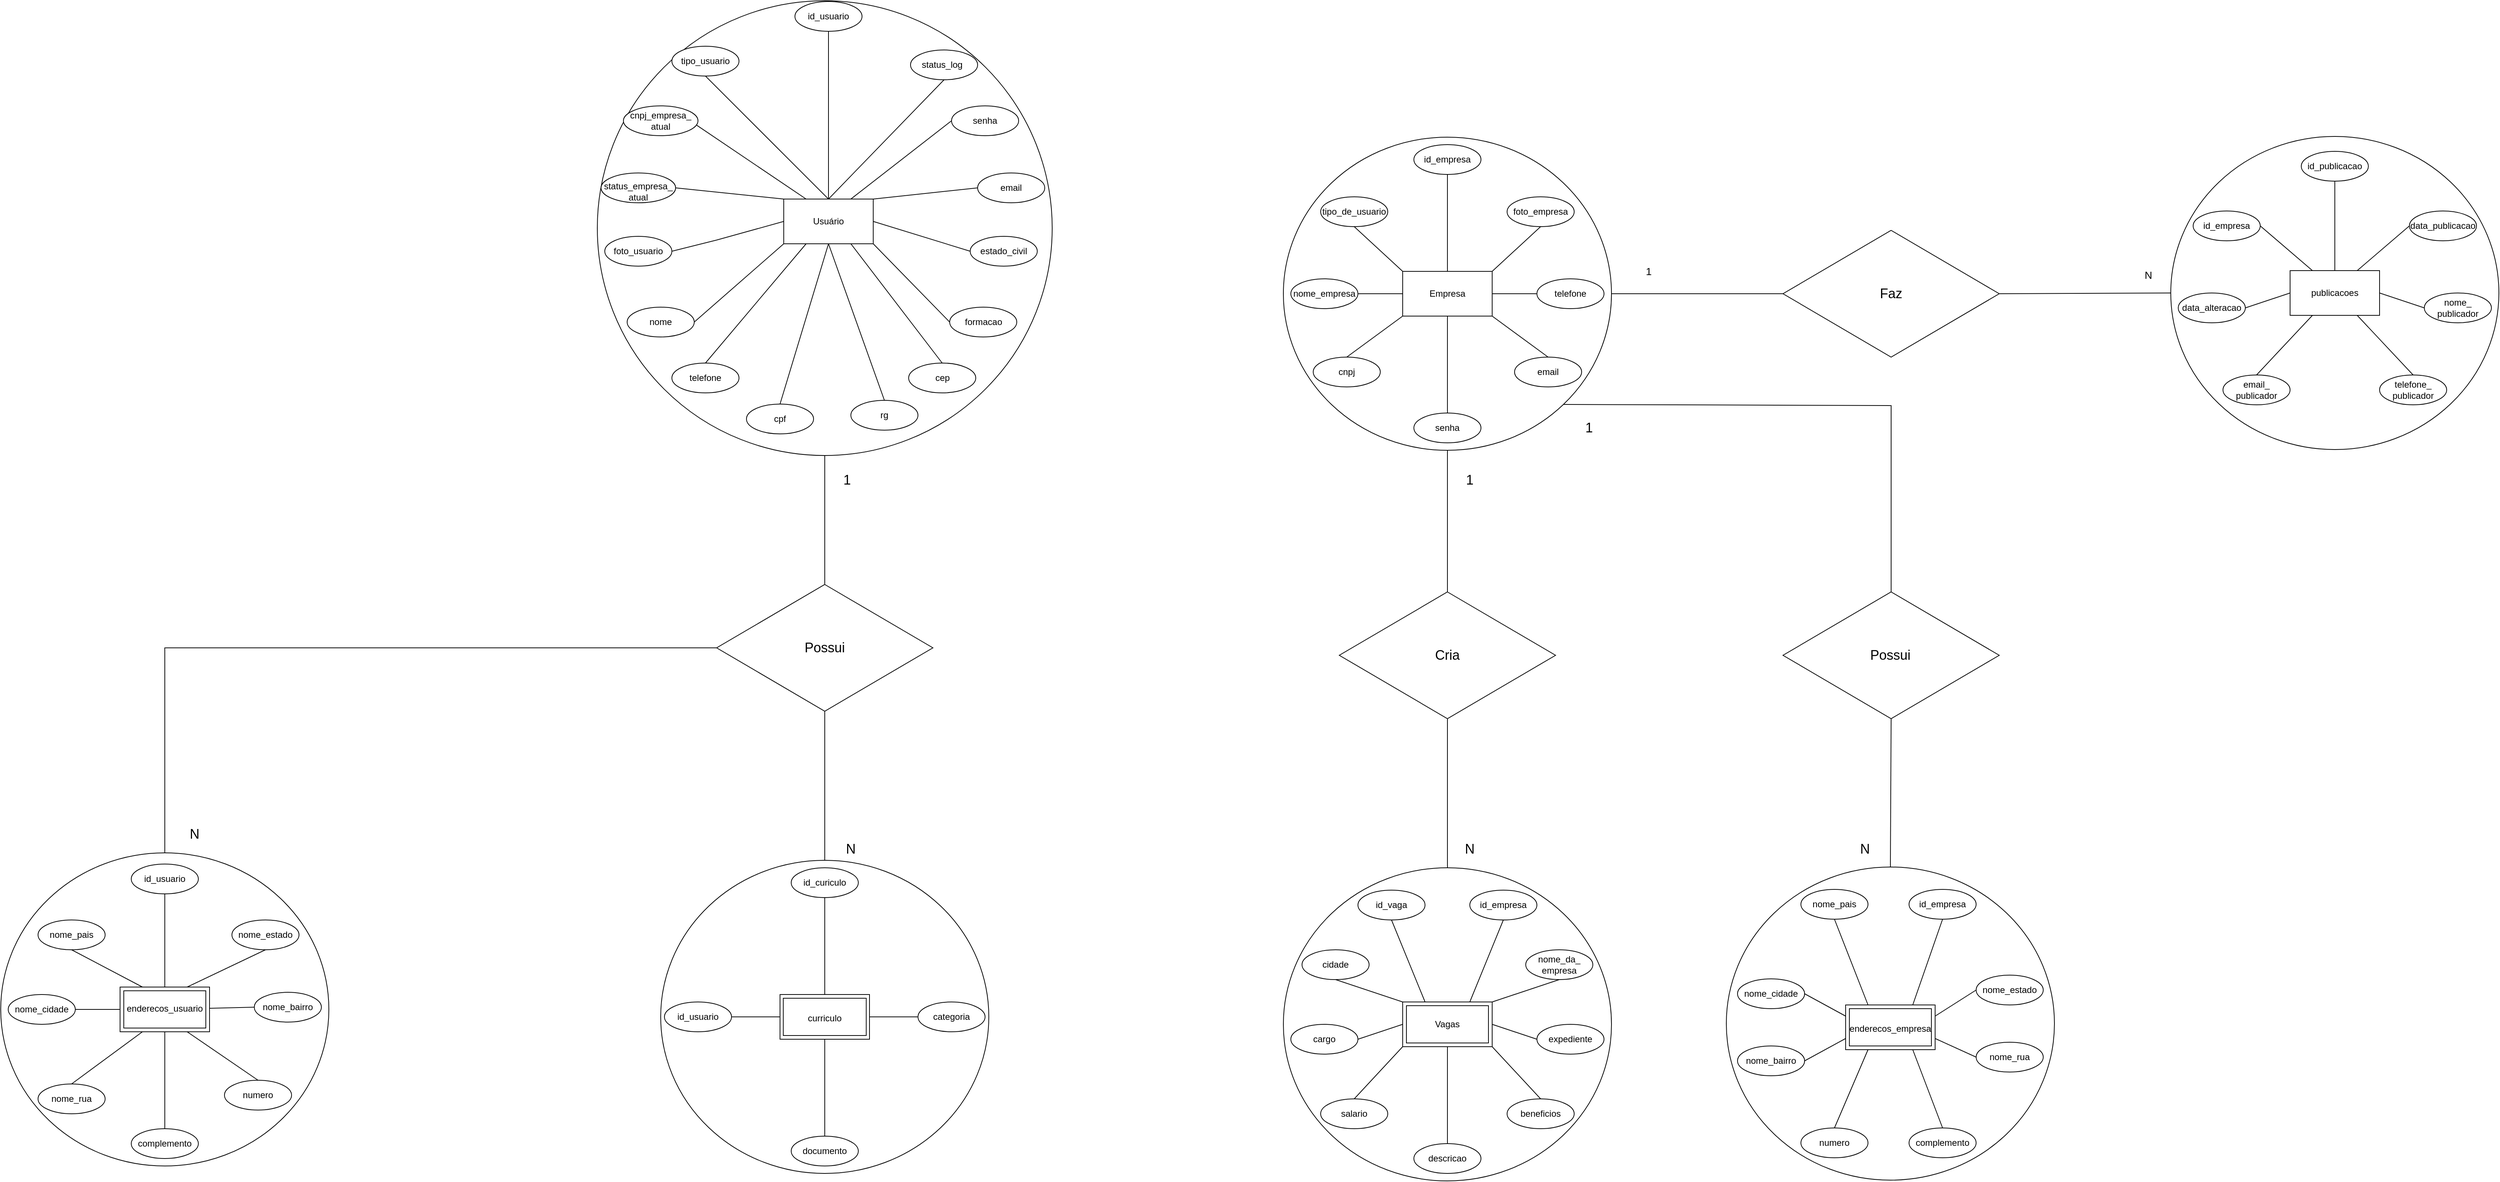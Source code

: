 <mxfile version="18.0.2" type="device"><diagram id="_9qlel54qDnIrUX17Mvu" name="Page-1"><mxGraphModel dx="4072" dy="2347" grid="1" gridSize="10" guides="1" tooltips="1" connect="1" arrows="1" fold="1" page="1" pageScale="1" pageWidth="827" pageHeight="1169" math="0" shadow="0"><root><mxCell id="0"/><mxCell id="1" parent="0"/><mxCell id="iSsQRsbakVWi8K2bivoe-27" value="" style="ellipse;whiteSpace=wrap;html=1;aspect=fixed;" parent="1" vertex="1"><mxGeometry x="-280" y="-623" width="610" height="610" as="geometry"/></mxCell><mxCell id="IGMPDJ9BUAbkCNOayktW-21" value="" style="ellipse;whiteSpace=wrap;html=1;" vertex="1" parent="1"><mxGeometry x="640" y="-440" width="440" height="420" as="geometry"/></mxCell><mxCell id="iSsQRsbakVWi8K2bivoe-1" value="" style="rounded=0;whiteSpace=wrap;html=1;" parent="1" vertex="1"><mxGeometry x="-30" y="-357" width="120" height="60" as="geometry"/></mxCell><mxCell id="iSsQRsbakVWi8K2bivoe-2" value="" style="rounded=0;whiteSpace=wrap;html=1;" parent="1" vertex="1"><mxGeometry x="800" y="-260" width="120" height="60" as="geometry"/></mxCell><mxCell id="iSsQRsbakVWi8K2bivoe-3" value="Usuário" style="text;html=1;strokeColor=none;fillColor=none;align=center;verticalAlign=middle;whiteSpace=wrap;rounded=0;" parent="1" vertex="1"><mxGeometry y="-342" width="60" height="30" as="geometry"/></mxCell><mxCell id="iSsQRsbakVWi8K2bivoe-4" value="" style="ellipse;whiteSpace=wrap;html=1;" parent="1" vertex="1"><mxGeometry x="220" y="-307" width="90" height="40" as="geometry"/></mxCell><mxCell id="iSsQRsbakVWi8K2bivoe-7" value="" style="ellipse;whiteSpace=wrap;html=1;" parent="1" vertex="1"><mxGeometry x="60" y="-87" width="90" height="40" as="geometry"/></mxCell><mxCell id="iSsQRsbakVWi8K2bivoe-9" value="" style="ellipse;whiteSpace=wrap;html=1;" parent="1" vertex="1"><mxGeometry x="-80" y="-82" width="90" height="40" as="geometry"/></mxCell><mxCell id="iSsQRsbakVWi8K2bivoe-10" value="" style="ellipse;whiteSpace=wrap;html=1;" parent="1" vertex="1"><mxGeometry x="192.5" y="-212" width="90" height="40" as="geometry"/></mxCell><mxCell id="iSsQRsbakVWi8K2bivoe-11" value="" style="ellipse;whiteSpace=wrap;html=1;" parent="1" vertex="1"><mxGeometry x="-180" y="-137" width="90" height="40" as="geometry"/></mxCell><mxCell id="iSsQRsbakVWi8K2bivoe-12" value="" style="ellipse;whiteSpace=wrap;html=1;" parent="1" vertex="1"><mxGeometry x="195" y="-482" width="90" height="40" as="geometry"/></mxCell><mxCell id="iSsQRsbakVWi8K2bivoe-13" value="" style="ellipse;whiteSpace=wrap;html=1;" parent="1" vertex="1"><mxGeometry x="-275" y="-392" width="100" height="40" as="geometry"/></mxCell><mxCell id="iSsQRsbakVWi8K2bivoe-14" value="" style="ellipse;whiteSpace=wrap;html=1;" parent="1" vertex="1"><mxGeometry x="-180" y="-562" width="90" height="40" as="geometry"/></mxCell><mxCell id="iSsQRsbakVWi8K2bivoe-15" value="" style="ellipse;whiteSpace=wrap;html=1;" parent="1" vertex="1"><mxGeometry x="-245" y="-482" width="100" height="40" as="geometry"/></mxCell><mxCell id="iSsQRsbakVWi8K2bivoe-16" value="" style="ellipse;whiteSpace=wrap;html=1;" parent="1" vertex="1"><mxGeometry x="230" y="-392" width="90" height="40" as="geometry"/></mxCell><mxCell id="iSsQRsbakVWi8K2bivoe-18" value="" style="ellipse;whiteSpace=wrap;html=1;" parent="1" vertex="1"><mxGeometry x="-15" y="-622" width="90" height="40" as="geometry"/></mxCell><mxCell id="iSsQRsbakVWi8K2bivoe-19" value="" style="ellipse;whiteSpace=wrap;html=1;" parent="1" vertex="1"><mxGeometry x="140" y="-557" width="90" height="40" as="geometry"/></mxCell><mxCell id="iSsQRsbakVWi8K2bivoe-20" value="" style="ellipse;whiteSpace=wrap;html=1;" parent="1" vertex="1"><mxGeometry x="137.5" y="-137" width="90" height="40" as="geometry"/></mxCell><mxCell id="iSsQRsbakVWi8K2bivoe-21" value="" style="ellipse;whiteSpace=wrap;html=1;" parent="1" vertex="1"><mxGeometry x="-240" y="-212" width="90" height="40" as="geometry"/></mxCell><mxCell id="iSsQRsbakVWi8K2bivoe-22" value="" style="ellipse;whiteSpace=wrap;html=1;" parent="1" vertex="1"><mxGeometry x="-270" y="-307" width="90" height="40" as="geometry"/></mxCell><mxCell id="iSsQRsbakVWi8K2bivoe-32" value="id_usuario" style="text;html=1;strokeColor=none;fillColor=none;align=center;verticalAlign=middle;whiteSpace=wrap;rounded=0;" parent="1" vertex="1"><mxGeometry y="-617" width="60" height="30" as="geometry"/></mxCell><mxCell id="iSsQRsbakVWi8K2bivoe-33" value="tipo_usuario" style="text;html=1;strokeColor=none;fillColor=none;align=center;verticalAlign=middle;whiteSpace=wrap;rounded=0;" parent="1" vertex="1"><mxGeometry x="-165" y="-557" width="60" height="30" as="geometry"/></mxCell><mxCell id="iSsQRsbakVWi8K2bivoe-34" value="cnpj_empresa_&lt;br&gt;atual" style="text;html=1;strokeColor=none;fillColor=none;align=center;verticalAlign=middle;whiteSpace=wrap;rounded=0;" parent="1" vertex="1"><mxGeometry x="-225" y="-477" width="60" height="30" as="geometry"/></mxCell><mxCell id="iSsQRsbakVWi8K2bivoe-35" value="status_empresa_&lt;br&gt;atual" style="text;html=1;strokeColor=none;fillColor=none;align=center;verticalAlign=middle;whiteSpace=wrap;rounded=0;" parent="1" vertex="1"><mxGeometry x="-255" y="-382" width="60" height="30" as="geometry"/></mxCell><mxCell id="iSsQRsbakVWi8K2bivoe-36" value="foto_usuario" style="text;html=1;strokeColor=none;fillColor=none;align=center;verticalAlign=middle;whiteSpace=wrap;rounded=0;" parent="1" vertex="1"><mxGeometry x="-255" y="-302" width="60" height="30" as="geometry"/></mxCell><mxCell id="iSsQRsbakVWi8K2bivoe-37" value="nome" style="text;html=1;strokeColor=none;fillColor=none;align=center;verticalAlign=middle;whiteSpace=wrap;rounded=0;" parent="1" vertex="1"><mxGeometry x="-225" y="-207" width="60" height="30" as="geometry"/></mxCell><mxCell id="iSsQRsbakVWi8K2bivoe-38" value="telefone" style="text;html=1;strokeColor=none;fillColor=none;align=center;verticalAlign=middle;whiteSpace=wrap;rounded=0;" parent="1" vertex="1"><mxGeometry x="-165" y="-132" width="60" height="30" as="geometry"/></mxCell><mxCell id="iSsQRsbakVWi8K2bivoe-39" value="cpf" style="text;html=1;strokeColor=none;fillColor=none;align=center;verticalAlign=middle;whiteSpace=wrap;rounded=0;" parent="1" vertex="1"><mxGeometry x="-65" y="-77" width="60" height="30" as="geometry"/></mxCell><mxCell id="iSsQRsbakVWi8K2bivoe-40" value="rg" style="text;html=1;strokeColor=none;fillColor=none;align=center;verticalAlign=middle;whiteSpace=wrap;rounded=0;" parent="1" vertex="1"><mxGeometry x="75" y="-82" width="60" height="30" as="geometry"/></mxCell><mxCell id="iSsQRsbakVWi8K2bivoe-41" value="cep" style="text;html=1;strokeColor=none;fillColor=none;align=center;verticalAlign=middle;whiteSpace=wrap;rounded=0;" parent="1" vertex="1"><mxGeometry x="152.5" y="-132" width="60" height="30" as="geometry"/></mxCell><mxCell id="iSsQRsbakVWi8K2bivoe-42" value="formacao" style="text;html=1;strokeColor=none;fillColor=none;align=center;verticalAlign=middle;whiteSpace=wrap;rounded=0;" parent="1" vertex="1"><mxGeometry x="207.5" y="-207" width="60" height="30" as="geometry"/></mxCell><mxCell id="iSsQRsbakVWi8K2bivoe-43" value="estado_civil" style="text;html=1;strokeColor=none;fillColor=none;align=center;verticalAlign=middle;whiteSpace=wrap;rounded=0;" parent="1" vertex="1"><mxGeometry x="235" y="-302" width="60" height="30" as="geometry"/></mxCell><mxCell id="iSsQRsbakVWi8K2bivoe-45" value="email" style="text;html=1;strokeColor=none;fillColor=none;align=center;verticalAlign=middle;whiteSpace=wrap;rounded=0;" parent="1" vertex="1"><mxGeometry x="245" y="-387" width="60" height="30" as="geometry"/></mxCell><mxCell id="iSsQRsbakVWi8K2bivoe-46" value="senha" style="text;html=1;strokeColor=none;fillColor=none;align=center;verticalAlign=middle;whiteSpace=wrap;rounded=0;" parent="1" vertex="1"><mxGeometry x="210" y="-477" width="60" height="30" as="geometry"/></mxCell><mxCell id="iSsQRsbakVWi8K2bivoe-47" value="status_log" style="text;html=1;strokeColor=none;fillColor=none;align=center;verticalAlign=middle;whiteSpace=wrap;rounded=0;" parent="1" vertex="1"><mxGeometry x="155" y="-552" width="55" height="30" as="geometry"/></mxCell><mxCell id="iSsQRsbakVWi8K2bivoe-53" value="Empresa" style="text;html=1;strokeColor=none;fillColor=none;align=center;verticalAlign=middle;whiteSpace=wrap;rounded=0;" parent="1" vertex="1"><mxGeometry x="830" y="-245" width="60" height="30" as="geometry"/></mxCell><mxCell id="iSsQRsbakVWi8K2bivoe-54" value="" style="ellipse;whiteSpace=wrap;html=1;" parent="1" vertex="1"><mxGeometry x="680" y="-145" width="90" height="40" as="geometry"/></mxCell><mxCell id="iSsQRsbakVWi8K2bivoe-55" value="" style="ellipse;whiteSpace=wrap;html=1;" parent="1" vertex="1"><mxGeometry x="690" y="-360" width="90" height="40" as="geometry"/></mxCell><mxCell id="iSsQRsbakVWi8K2bivoe-56" value="" style="ellipse;whiteSpace=wrap;html=1;" parent="1" vertex="1"><mxGeometry x="980" y="-250" width="90" height="40" as="geometry"/></mxCell><mxCell id="iSsQRsbakVWi8K2bivoe-57" value="" style="ellipse;whiteSpace=wrap;html=1;" parent="1" vertex="1"><mxGeometry x="815" y="-430" width="90" height="40" as="geometry"/></mxCell><mxCell id="iSsQRsbakVWi8K2bivoe-58" value="" style="ellipse;whiteSpace=wrap;html=1;" parent="1" vertex="1"><mxGeometry x="940" y="-360" width="90" height="40" as="geometry"/></mxCell><mxCell id="iSsQRsbakVWi8K2bivoe-59" value="" style="ellipse;whiteSpace=wrap;html=1;" parent="1" vertex="1"><mxGeometry x="950" y="-145" width="90" height="40" as="geometry"/></mxCell><mxCell id="iSsQRsbakVWi8K2bivoe-60" value="" style="ellipse;whiteSpace=wrap;html=1;" parent="1" vertex="1"><mxGeometry x="815" y="-70" width="90" height="40" as="geometry"/></mxCell><mxCell id="iSsQRsbakVWi8K2bivoe-61" value="" style="ellipse;whiteSpace=wrap;html=1;" parent="1" vertex="1"><mxGeometry x="650" y="-250" width="90" height="40" as="geometry"/></mxCell><mxCell id="IGMPDJ9BUAbkCNOayktW-3" value="" style="endArrow=none;html=1;rounded=0;entryX=0.5;entryY=0;entryDx=0;entryDy=0;" edge="1" parent="1" target="iSsQRsbakVWi8K2bivoe-1"><mxGeometry width="50" height="50" relative="1" as="geometry"><mxPoint x="30" y="-582" as="sourcePoint"/><mxPoint x="40" y="-332" as="targetPoint"/></mxGeometry></mxCell><mxCell id="IGMPDJ9BUAbkCNOayktW-7" value="" style="endArrow=none;html=1;rounded=0;exitX=0.5;exitY=0;exitDx=0;exitDy=0;entryX=0.5;entryY=1;entryDx=0;entryDy=0;" edge="1" parent="1" source="iSsQRsbakVWi8K2bivoe-1" target="iSsQRsbakVWi8K2bivoe-14"><mxGeometry width="50" height="50" relative="1" as="geometry"><mxPoint x="-70" y="-532" as="sourcePoint"/><mxPoint x="-20" y="-582" as="targetPoint"/></mxGeometry></mxCell><mxCell id="IGMPDJ9BUAbkCNOayktW-8" value="" style="endArrow=none;html=1;rounded=0;exitX=1;exitY=0.5;exitDx=0;exitDy=0;entryX=0;entryY=0.5;entryDx=0;entryDy=0;" edge="1" parent="1" source="iSsQRsbakVWi8K2bivoe-22" target="iSsQRsbakVWi8K2bivoe-1"><mxGeometry width="50" height="50" relative="1" as="geometry"><mxPoint x="-100" y="-292" as="sourcePoint"/><mxPoint x="-50" y="-342" as="targetPoint"/><Array as="points"><mxPoint x="-120" y="-302"/></Array></mxGeometry></mxCell><mxCell id="IGMPDJ9BUAbkCNOayktW-9" value="" style="endArrow=none;html=1;rounded=0;entryX=0.981;entryY=0.646;entryDx=0;entryDy=0;entryPerimeter=0;exitX=0.25;exitY=0;exitDx=0;exitDy=0;" edge="1" parent="1" source="iSsQRsbakVWi8K2bivoe-1" target="iSsQRsbakVWi8K2bivoe-15"><mxGeometry width="50" height="50" relative="1" as="geometry"><mxPoint x="-150" y="-302" as="sourcePoint"/><mxPoint x="-100" y="-352" as="targetPoint"/></mxGeometry></mxCell><mxCell id="IGMPDJ9BUAbkCNOayktW-10" value="" style="endArrow=none;html=1;rounded=0;exitX=1;exitY=0.5;exitDx=0;exitDy=0;entryX=0;entryY=0;entryDx=0;entryDy=0;" edge="1" parent="1" source="iSsQRsbakVWi8K2bivoe-13" target="iSsQRsbakVWi8K2bivoe-1"><mxGeometry width="50" height="50" relative="1" as="geometry"><mxPoint x="-120" y="-372" as="sourcePoint"/><mxPoint x="-70" y="-422" as="targetPoint"/></mxGeometry></mxCell><mxCell id="IGMPDJ9BUAbkCNOayktW-11" value="" style="endArrow=none;html=1;rounded=0;exitX=1;exitY=0.5;exitDx=0;exitDy=0;entryX=0;entryY=1;entryDx=0;entryDy=0;" edge="1" parent="1" source="iSsQRsbakVWi8K2bivoe-21" target="iSsQRsbakVWi8K2bivoe-1"><mxGeometry width="50" height="50" relative="1" as="geometry"><mxPoint x="-100" y="-207" as="sourcePoint"/><mxPoint x="-50" y="-257" as="targetPoint"/></mxGeometry></mxCell><mxCell id="IGMPDJ9BUAbkCNOayktW-12" value="" style="endArrow=none;html=1;rounded=0;entryX=0.5;entryY=1;entryDx=0;entryDy=0;exitX=0.5;exitY=0;exitDx=0;exitDy=0;" edge="1" parent="1" source="iSsQRsbakVWi8K2bivoe-1" target="iSsQRsbakVWi8K2bivoe-19"><mxGeometry width="50" height="50" relative="1" as="geometry"><mxPoint x="-30" y="-232" as="sourcePoint"/><mxPoint x="20" y="-282" as="targetPoint"/></mxGeometry></mxCell><mxCell id="IGMPDJ9BUAbkCNOayktW-13" value="" style="endArrow=none;html=1;rounded=0;entryX=0;entryY=0.5;entryDx=0;entryDy=0;exitX=0.75;exitY=0;exitDx=0;exitDy=0;" edge="1" parent="1" source="iSsQRsbakVWi8K2bivoe-1" target="iSsQRsbakVWi8K2bivoe-12"><mxGeometry width="50" height="50" relative="1" as="geometry"><mxPoint x="60" y="-262" as="sourcePoint"/><mxPoint x="110" y="-312" as="targetPoint"/></mxGeometry></mxCell><mxCell id="IGMPDJ9BUAbkCNOayktW-14" value="" style="endArrow=none;html=1;rounded=0;entryX=0;entryY=0.5;entryDx=0;entryDy=0;exitX=1;exitY=0;exitDx=0;exitDy=0;" edge="1" parent="1" source="iSsQRsbakVWi8K2bivoe-1" target="iSsQRsbakVWi8K2bivoe-16"><mxGeometry width="50" height="50" relative="1" as="geometry"><mxPoint x="70" y="-332" as="sourcePoint"/><mxPoint x="120" y="-382" as="targetPoint"/></mxGeometry></mxCell><mxCell id="IGMPDJ9BUAbkCNOayktW-15" value="" style="endArrow=none;html=1;rounded=0;entryX=0;entryY=0.5;entryDx=0;entryDy=0;exitX=1;exitY=0.5;exitDx=0;exitDy=0;" edge="1" parent="1" source="iSsQRsbakVWi8K2bivoe-1" target="iSsQRsbakVWi8K2bivoe-4"><mxGeometry width="50" height="50" relative="1" as="geometry"><mxPoint x="10" y="-332" as="sourcePoint"/><mxPoint x="60" y="-382" as="targetPoint"/></mxGeometry></mxCell><mxCell id="IGMPDJ9BUAbkCNOayktW-16" value="" style="endArrow=none;html=1;rounded=0;entryX=0;entryY=0.5;entryDx=0;entryDy=0;exitX=1;exitY=1;exitDx=0;exitDy=0;" edge="1" parent="1" source="iSsQRsbakVWi8K2bivoe-1" target="iSsQRsbakVWi8K2bivoe-10"><mxGeometry width="50" height="50" relative="1" as="geometry"><mxPoint x="10" y="-192" as="sourcePoint"/><mxPoint x="60" y="-242" as="targetPoint"/></mxGeometry></mxCell><mxCell id="IGMPDJ9BUAbkCNOayktW-17" value="" style="endArrow=none;html=1;rounded=0;exitX=0.5;exitY=0;exitDx=0;exitDy=0;entryX=0.25;entryY=1;entryDx=0;entryDy=0;" edge="1" parent="1" source="iSsQRsbakVWi8K2bivoe-11" target="iSsQRsbakVWi8K2bivoe-1"><mxGeometry width="50" height="50" relative="1" as="geometry"><mxPoint x="10" y="-192" as="sourcePoint"/><mxPoint x="60" y="-242" as="targetPoint"/></mxGeometry></mxCell><mxCell id="IGMPDJ9BUAbkCNOayktW-18" value="" style="endArrow=none;html=1;rounded=0;entryX=0.75;entryY=1;entryDx=0;entryDy=0;exitX=0.5;exitY=0;exitDx=0;exitDy=0;" edge="1" parent="1" source="iSsQRsbakVWi8K2bivoe-20" target="iSsQRsbakVWi8K2bivoe-1"><mxGeometry width="50" height="50" relative="1" as="geometry"><mxPoint x="180" y="-142" as="sourcePoint"/><mxPoint x="60" y="-242" as="targetPoint"/></mxGeometry></mxCell><mxCell id="IGMPDJ9BUAbkCNOayktW-19" value="" style="endArrow=none;html=1;rounded=0;exitX=0.5;exitY=0;exitDx=0;exitDy=0;entryX=0.5;entryY=1;entryDx=0;entryDy=0;" edge="1" parent="1" source="iSsQRsbakVWi8K2bivoe-9" target="iSsQRsbakVWi8K2bivoe-1"><mxGeometry width="50" height="50" relative="1" as="geometry"><mxPoint x="190" y="-302" as="sourcePoint"/><mxPoint x="240" y="-352" as="targetPoint"/></mxGeometry></mxCell><mxCell id="IGMPDJ9BUAbkCNOayktW-20" value="" style="endArrow=none;html=1;rounded=0;entryX=0.5;entryY=1;entryDx=0;entryDy=0;exitX=0.5;exitY=0;exitDx=0;exitDy=0;" edge="1" parent="1" source="iSsQRsbakVWi8K2bivoe-7" target="iSsQRsbakVWi8K2bivoe-1"><mxGeometry width="50" height="50" relative="1" as="geometry"><mxPoint x="140" y="-192" as="sourcePoint"/><mxPoint x="190" y="-242" as="targetPoint"/></mxGeometry></mxCell><mxCell id="IGMPDJ9BUAbkCNOayktW-22" value="id_empresa" style="text;html=1;strokeColor=none;fillColor=none;align=center;verticalAlign=middle;whiteSpace=wrap;rounded=0;" vertex="1" parent="1"><mxGeometry x="830" y="-425" width="60" height="30" as="geometry"/></mxCell><mxCell id="IGMPDJ9BUAbkCNOayktW-23" value="tipo_de_usuario" style="text;html=1;strokeColor=none;fillColor=none;align=center;verticalAlign=middle;whiteSpace=wrap;rounded=0;" vertex="1" parent="1"><mxGeometry x="705" y="-355" width="60" height="30" as="geometry"/></mxCell><mxCell id="IGMPDJ9BUAbkCNOayktW-24" value="foto_empresa" style="text;html=1;strokeColor=none;fillColor=none;align=center;verticalAlign=middle;whiteSpace=wrap;rounded=0;" vertex="1" parent="1"><mxGeometry x="955" y="-355" width="60" height="30" as="geometry"/></mxCell><mxCell id="IGMPDJ9BUAbkCNOayktW-25" value="nome_empresa" style="text;html=1;strokeColor=none;fillColor=none;align=center;verticalAlign=middle;whiteSpace=wrap;rounded=0;" vertex="1" parent="1"><mxGeometry x="665" y="-245" width="60" height="30" as="geometry"/></mxCell><mxCell id="IGMPDJ9BUAbkCNOayktW-26" value="telefone" style="text;html=1;strokeColor=none;fillColor=none;align=center;verticalAlign=middle;whiteSpace=wrap;rounded=0;" vertex="1" parent="1"><mxGeometry x="995" y="-245" width="60" height="30" as="geometry"/></mxCell><mxCell id="IGMPDJ9BUAbkCNOayktW-27" value="cnpj" style="text;html=1;strokeColor=none;fillColor=none;align=center;verticalAlign=middle;whiteSpace=wrap;rounded=0;" vertex="1" parent="1"><mxGeometry x="695" y="-140" width="60" height="30" as="geometry"/></mxCell><mxCell id="IGMPDJ9BUAbkCNOayktW-28" value="email" style="text;html=1;strokeColor=none;fillColor=none;align=center;verticalAlign=middle;whiteSpace=wrap;rounded=0;" vertex="1" parent="1"><mxGeometry x="965" y="-140" width="60" height="30" as="geometry"/></mxCell><mxCell id="IGMPDJ9BUAbkCNOayktW-29" value="senha" style="text;html=1;strokeColor=none;fillColor=none;align=center;verticalAlign=middle;whiteSpace=wrap;rounded=0;" vertex="1" parent="1"><mxGeometry x="830" y="-65" width="60" height="30" as="geometry"/></mxCell><mxCell id="IGMPDJ9BUAbkCNOayktW-30" value="" style="endArrow=none;html=1;rounded=0;entryX=0.5;entryY=1;entryDx=0;entryDy=0;exitX=0.5;exitY=0;exitDx=0;exitDy=0;" edge="1" parent="1" source="iSsQRsbakVWi8K2bivoe-60" target="iSsQRsbakVWi8K2bivoe-2"><mxGeometry width="50" height="50" relative="1" as="geometry"><mxPoint x="720" y="-100" as="sourcePoint"/><mxPoint x="770" y="-150" as="targetPoint"/></mxGeometry></mxCell><mxCell id="IGMPDJ9BUAbkCNOayktW-31" value="" style="endArrow=none;html=1;rounded=0;entryX=0.5;entryY=1;entryDx=0;entryDy=0;" edge="1" parent="1" source="iSsQRsbakVWi8K2bivoe-2" target="iSsQRsbakVWi8K2bivoe-57"><mxGeometry width="50" height="50" relative="1" as="geometry"><mxPoint x="720" y="-170" as="sourcePoint"/><mxPoint x="770" y="-220" as="targetPoint"/></mxGeometry></mxCell><mxCell id="IGMPDJ9BUAbkCNOayktW-32" value="" style="endArrow=none;html=1;rounded=0;entryX=0;entryY=0.5;entryDx=0;entryDy=0;exitX=1;exitY=0.5;exitDx=0;exitDy=0;" edge="1" parent="1" source="iSsQRsbakVWi8K2bivoe-61" target="iSsQRsbakVWi8K2bivoe-2"><mxGeometry width="50" height="50" relative="1" as="geometry"><mxPoint x="720" y="-170" as="sourcePoint"/><mxPoint x="770" y="-220" as="targetPoint"/></mxGeometry></mxCell><mxCell id="IGMPDJ9BUAbkCNOayktW-33" value="" style="endArrow=none;html=1;rounded=0;entryX=0;entryY=1;entryDx=0;entryDy=0;exitX=0.5;exitY=0;exitDx=0;exitDy=0;" edge="1" parent="1" source="iSsQRsbakVWi8K2bivoe-54" target="iSsQRsbakVWi8K2bivoe-2"><mxGeometry width="50" height="50" relative="1" as="geometry"><mxPoint x="720" y="-170" as="sourcePoint"/><mxPoint x="770" y="-220" as="targetPoint"/></mxGeometry></mxCell><mxCell id="IGMPDJ9BUAbkCNOayktW-34" value="" style="endArrow=none;html=1;rounded=0;entryX=0;entryY=0;entryDx=0;entryDy=0;exitX=0.5;exitY=1;exitDx=0;exitDy=0;" edge="1" parent="1" source="iSsQRsbakVWi8K2bivoe-55" target="iSsQRsbakVWi8K2bivoe-2"><mxGeometry width="50" height="50" relative="1" as="geometry"><mxPoint x="720" y="-310" as="sourcePoint"/><mxPoint x="770" y="-360" as="targetPoint"/></mxGeometry></mxCell><mxCell id="IGMPDJ9BUAbkCNOayktW-35" value="" style="endArrow=none;html=1;rounded=0;entryX=0.5;entryY=1;entryDx=0;entryDy=0;exitX=1;exitY=0;exitDx=0;exitDy=0;" edge="1" parent="1" source="iSsQRsbakVWi8K2bivoe-2" target="iSsQRsbakVWi8K2bivoe-58"><mxGeometry width="50" height="50" relative="1" as="geometry"><mxPoint x="890" y="-170" as="sourcePoint"/><mxPoint x="940" y="-220" as="targetPoint"/></mxGeometry></mxCell><mxCell id="IGMPDJ9BUAbkCNOayktW-36" value="" style="endArrow=none;html=1;rounded=0;entryX=0;entryY=0.5;entryDx=0;entryDy=0;exitX=1;exitY=0.5;exitDx=0;exitDy=0;" edge="1" parent="1" source="iSsQRsbakVWi8K2bivoe-2" target="iSsQRsbakVWi8K2bivoe-56"><mxGeometry width="50" height="50" relative="1" as="geometry"><mxPoint x="890" y="-170" as="sourcePoint"/><mxPoint x="940" y="-220" as="targetPoint"/></mxGeometry></mxCell><mxCell id="IGMPDJ9BUAbkCNOayktW-37" value="" style="endArrow=none;html=1;rounded=0;entryX=0.5;entryY=0;entryDx=0;entryDy=0;exitX=1;exitY=1;exitDx=0;exitDy=0;" edge="1" parent="1" source="iSsQRsbakVWi8K2bivoe-2" target="iSsQRsbakVWi8K2bivoe-59"><mxGeometry width="50" height="50" relative="1" as="geometry"><mxPoint x="890" y="-170" as="sourcePoint"/><mxPoint x="940" y="-220" as="targetPoint"/></mxGeometry></mxCell><mxCell id="IGMPDJ9BUAbkCNOayktW-38" value="" style="ellipse;whiteSpace=wrap;html=1;" vertex="1" parent="1"><mxGeometry x="640" y="540" width="440" height="420" as="geometry"/></mxCell><mxCell id="IGMPDJ9BUAbkCNOayktW-39" value="" style="rounded=0;whiteSpace=wrap;html=1;" vertex="1" parent="1"><mxGeometry x="800" y="720" width="120" height="60" as="geometry"/></mxCell><mxCell id="IGMPDJ9BUAbkCNOayktW-40" value="" style="rounded=0;whiteSpace=wrap;html=1;" vertex="1" parent="1"><mxGeometry x="805" y="725" width="110" height="50" as="geometry"/></mxCell><mxCell id="IGMPDJ9BUAbkCNOayktW-41" value="Vagas" style="text;html=1;strokeColor=none;fillColor=none;align=center;verticalAlign=middle;whiteSpace=wrap;rounded=0;" vertex="1" parent="1"><mxGeometry x="830" y="735" width="60" height="30" as="geometry"/></mxCell><mxCell id="IGMPDJ9BUAbkCNOayktW-42" value="" style="rhombus;whiteSpace=wrap;html=1;" vertex="1" parent="1"><mxGeometry x="1310" y="-315" width="290" height="170" as="geometry"/></mxCell><mxCell id="IGMPDJ9BUAbkCNOayktW-43" value="" style="ellipse;whiteSpace=wrap;html=1;" vertex="1" parent="1"><mxGeometry x="980" y="750" width="90" height="40" as="geometry"/></mxCell><mxCell id="IGMPDJ9BUAbkCNOayktW-44" value="" style="ellipse;whiteSpace=wrap;html=1;" vertex="1" parent="1"><mxGeometry x="965" y="650" width="90" height="40" as="geometry"/></mxCell><mxCell id="IGMPDJ9BUAbkCNOayktW-45" value="" style="ellipse;whiteSpace=wrap;html=1;" vertex="1" parent="1"><mxGeometry x="650" y="750" width="90" height="40" as="geometry"/></mxCell><mxCell id="IGMPDJ9BUAbkCNOayktW-46" value="" style="ellipse;whiteSpace=wrap;html=1;" vertex="1" parent="1"><mxGeometry x="940" y="850" width="90" height="40" as="geometry"/></mxCell><mxCell id="IGMPDJ9BUAbkCNOayktW-47" value="" style="ellipse;whiteSpace=wrap;html=1;" vertex="1" parent="1"><mxGeometry x="690" y="850" width="90" height="40" as="geometry"/></mxCell><mxCell id="IGMPDJ9BUAbkCNOayktW-48" value="" style="ellipse;whiteSpace=wrap;html=1;" vertex="1" parent="1"><mxGeometry x="890" y="570" width="90" height="40" as="geometry"/></mxCell><mxCell id="IGMPDJ9BUAbkCNOayktW-49" value="" style="ellipse;whiteSpace=wrap;html=1;" vertex="1" parent="1"><mxGeometry x="665" y="650" width="90" height="40" as="geometry"/></mxCell><mxCell id="IGMPDJ9BUAbkCNOayktW-50" value="" style="ellipse;whiteSpace=wrap;html=1;" vertex="1" parent="1"><mxGeometry x="815" y="910" width="90" height="40" as="geometry"/></mxCell><mxCell id="IGMPDJ9BUAbkCNOayktW-51" value="" style="ellipse;whiteSpace=wrap;html=1;" vertex="1" parent="1"><mxGeometry x="740" y="570" width="90" height="40" as="geometry"/></mxCell><mxCell id="IGMPDJ9BUAbkCNOayktW-57" value="" style="endArrow=none;html=1;rounded=0;entryX=0.5;entryY=1;entryDx=0;entryDy=0;exitX=0.25;exitY=0;exitDx=0;exitDy=0;" edge="1" parent="1" source="IGMPDJ9BUAbkCNOayktW-39" target="IGMPDJ9BUAbkCNOayktW-51"><mxGeometry width="50" height="50" relative="1" as="geometry"><mxPoint x="810" y="670" as="sourcePoint"/><mxPoint x="860" y="620" as="targetPoint"/></mxGeometry></mxCell><mxCell id="IGMPDJ9BUAbkCNOayktW-58" value="" style="endArrow=none;html=1;rounded=0;exitX=0.75;exitY=0;exitDx=0;exitDy=0;entryX=0.5;entryY=1;entryDx=0;entryDy=0;" edge="1" parent="1" source="IGMPDJ9BUAbkCNOayktW-39" target="IGMPDJ9BUAbkCNOayktW-48"><mxGeometry width="50" height="50" relative="1" as="geometry"><mxPoint x="810" y="670" as="sourcePoint"/><mxPoint x="860" y="620" as="targetPoint"/></mxGeometry></mxCell><mxCell id="IGMPDJ9BUAbkCNOayktW-59" value="" style="endArrow=none;html=1;rounded=0;exitX=0;exitY=0;exitDx=0;exitDy=0;entryX=0.5;entryY=1;entryDx=0;entryDy=0;" edge="1" parent="1" source="IGMPDJ9BUAbkCNOayktW-39" target="IGMPDJ9BUAbkCNOayktW-49"><mxGeometry width="50" height="50" relative="1" as="geometry"><mxPoint x="810" y="670" as="sourcePoint"/><mxPoint x="860" y="620" as="targetPoint"/></mxGeometry></mxCell><mxCell id="IGMPDJ9BUAbkCNOayktW-60" value="" style="endArrow=none;html=1;rounded=0;entryX=0.5;entryY=1;entryDx=0;entryDy=0;exitX=1;exitY=0;exitDx=0;exitDy=0;" edge="1" parent="1" source="IGMPDJ9BUAbkCNOayktW-39" target="IGMPDJ9BUAbkCNOayktW-44"><mxGeometry width="50" height="50" relative="1" as="geometry"><mxPoint x="810" y="670" as="sourcePoint"/><mxPoint x="860" y="620" as="targetPoint"/></mxGeometry></mxCell><mxCell id="IGMPDJ9BUAbkCNOayktW-61" value="" style="endArrow=none;html=1;rounded=0;exitX=1;exitY=0.5;exitDx=0;exitDy=0;entryX=0;entryY=0.5;entryDx=0;entryDy=0;" edge="1" parent="1" source="IGMPDJ9BUAbkCNOayktW-45" target="IGMPDJ9BUAbkCNOayktW-39"><mxGeometry width="50" height="50" relative="1" as="geometry"><mxPoint x="810" y="670" as="sourcePoint"/><mxPoint x="860" y="620" as="targetPoint"/></mxGeometry></mxCell><mxCell id="IGMPDJ9BUAbkCNOayktW-62" value="" style="endArrow=none;html=1;rounded=0;entryX=0;entryY=0.5;entryDx=0;entryDy=0;exitX=1;exitY=0.5;exitDx=0;exitDy=0;" edge="1" parent="1" source="IGMPDJ9BUAbkCNOayktW-39" target="IGMPDJ9BUAbkCNOayktW-43"><mxGeometry width="50" height="50" relative="1" as="geometry"><mxPoint x="810" y="670" as="sourcePoint"/><mxPoint x="860" y="620" as="targetPoint"/></mxGeometry></mxCell><mxCell id="IGMPDJ9BUAbkCNOayktW-63" value="" style="endArrow=none;html=1;rounded=0;entryX=0.5;entryY=1;entryDx=0;entryDy=0;" edge="1" parent="1" source="IGMPDJ9BUAbkCNOayktW-50" target="IGMPDJ9BUAbkCNOayktW-39"><mxGeometry width="50" height="50" relative="1" as="geometry"><mxPoint x="810" y="670" as="sourcePoint"/><mxPoint x="860" y="620" as="targetPoint"/></mxGeometry></mxCell><mxCell id="IGMPDJ9BUAbkCNOayktW-64" value="" style="endArrow=none;html=1;rounded=0;exitX=0.5;exitY=0;exitDx=0;exitDy=0;entryX=0;entryY=1;entryDx=0;entryDy=0;" edge="1" parent="1" source="IGMPDJ9BUAbkCNOayktW-47" target="IGMPDJ9BUAbkCNOayktW-39"><mxGeometry width="50" height="50" relative="1" as="geometry"><mxPoint x="810" y="670" as="sourcePoint"/><mxPoint x="860" y="620" as="targetPoint"/></mxGeometry></mxCell><mxCell id="IGMPDJ9BUAbkCNOayktW-65" value="" style="endArrow=none;html=1;rounded=0;exitX=0.5;exitY=0;exitDx=0;exitDy=0;entryX=1;entryY=1;entryDx=0;entryDy=0;" edge="1" parent="1" source="IGMPDJ9BUAbkCNOayktW-46" target="IGMPDJ9BUAbkCNOayktW-39"><mxGeometry width="50" height="50" relative="1" as="geometry"><mxPoint x="810" y="670" as="sourcePoint"/><mxPoint x="860" y="620" as="targetPoint"/></mxGeometry></mxCell><mxCell id="IGMPDJ9BUAbkCNOayktW-66" value="id_vaga" style="text;html=1;strokeColor=none;fillColor=none;align=center;verticalAlign=middle;whiteSpace=wrap;rounded=0;" vertex="1" parent="1"><mxGeometry x="755" y="575" width="60" height="30" as="geometry"/></mxCell><mxCell id="IGMPDJ9BUAbkCNOayktW-67" value="id_empresa" style="text;html=1;strokeColor=none;fillColor=none;align=center;verticalAlign=middle;whiteSpace=wrap;rounded=0;" vertex="1" parent="1"><mxGeometry x="905" y="575" width="60" height="30" as="geometry"/></mxCell><mxCell id="IGMPDJ9BUAbkCNOayktW-68" value="cidade" style="text;html=1;strokeColor=none;fillColor=none;align=center;verticalAlign=middle;whiteSpace=wrap;rounded=0;" vertex="1" parent="1"><mxGeometry x="680" y="655" width="60" height="30" as="geometry"/></mxCell><mxCell id="IGMPDJ9BUAbkCNOayktW-71" value="nome_da_&lt;br&gt;empresa" style="text;html=1;strokeColor=none;fillColor=none;align=center;verticalAlign=middle;whiteSpace=wrap;rounded=0;" vertex="1" parent="1"><mxGeometry x="980" y="655" width="60" height="30" as="geometry"/></mxCell><mxCell id="IGMPDJ9BUAbkCNOayktW-72" value="cargo" style="text;html=1;strokeColor=none;fillColor=none;align=center;verticalAlign=middle;whiteSpace=wrap;rounded=0;" vertex="1" parent="1"><mxGeometry x="665" y="755" width="60" height="30" as="geometry"/></mxCell><mxCell id="IGMPDJ9BUAbkCNOayktW-73" value="salario" style="text;html=1;strokeColor=none;fillColor=none;align=center;verticalAlign=middle;whiteSpace=wrap;rounded=0;" vertex="1" parent="1"><mxGeometry x="705" y="855" width="60" height="30" as="geometry"/></mxCell><mxCell id="IGMPDJ9BUAbkCNOayktW-74" value="descricao" style="text;html=1;strokeColor=none;fillColor=none;align=center;verticalAlign=middle;whiteSpace=wrap;rounded=0;" vertex="1" parent="1"><mxGeometry x="830" y="915" width="60" height="30" as="geometry"/></mxCell><mxCell id="IGMPDJ9BUAbkCNOayktW-75" value="beneficios" style="text;html=1;strokeColor=none;fillColor=none;align=center;verticalAlign=middle;whiteSpace=wrap;rounded=0;" vertex="1" parent="1"><mxGeometry x="955" y="855" width="60" height="30" as="geometry"/></mxCell><mxCell id="IGMPDJ9BUAbkCNOayktW-76" value="expediente" style="text;html=1;strokeColor=none;fillColor=none;align=center;verticalAlign=middle;whiteSpace=wrap;rounded=0;" vertex="1" parent="1"><mxGeometry x="995" y="755" width="60" height="30" as="geometry"/></mxCell><mxCell id="IGMPDJ9BUAbkCNOayktW-78" value="" style="ellipse;whiteSpace=wrap;html=1;" vertex="1" parent="1"><mxGeometry x="1830" y="-441" width="440" height="420" as="geometry"/></mxCell><mxCell id="IGMPDJ9BUAbkCNOayktW-79" value="" style="ellipse;whiteSpace=wrap;html=1;" vertex="1" parent="1"><mxGeometry x="1900" y="-121" width="90" height="40" as="geometry"/></mxCell><mxCell id="IGMPDJ9BUAbkCNOayktW-80" value="" style="ellipse;whiteSpace=wrap;html=1;" vertex="1" parent="1"><mxGeometry x="2150" y="-341" width="90" height="40" as="geometry"/></mxCell><mxCell id="IGMPDJ9BUAbkCNOayktW-81" value="" style="ellipse;whiteSpace=wrap;html=1;" vertex="1" parent="1"><mxGeometry x="1840" y="-231" width="90" height="40" as="geometry"/></mxCell><mxCell id="IGMPDJ9BUAbkCNOayktW-82" value="" style="ellipse;whiteSpace=wrap;html=1;" vertex="1" parent="1"><mxGeometry x="2005" y="-421" width="90" height="40" as="geometry"/></mxCell><mxCell id="IGMPDJ9BUAbkCNOayktW-83" value="" style="ellipse;whiteSpace=wrap;html=1;" vertex="1" parent="1"><mxGeometry x="2110" y="-121" width="90" height="40" as="geometry"/></mxCell><mxCell id="IGMPDJ9BUAbkCNOayktW-84" value="" style="ellipse;whiteSpace=wrap;html=1;" vertex="1" parent="1"><mxGeometry x="2170" y="-231" width="90" height="40" as="geometry"/></mxCell><mxCell id="IGMPDJ9BUAbkCNOayktW-85" value="" style="ellipse;whiteSpace=wrap;html=1;" vertex="1" parent="1"><mxGeometry x="1860" y="-341" width="90" height="40" as="geometry"/></mxCell><mxCell id="IGMPDJ9BUAbkCNOayktW-88" value="" style="rounded=0;whiteSpace=wrap;html=1;" vertex="1" parent="1"><mxGeometry x="1990" y="-261" width="120" height="60" as="geometry"/></mxCell><mxCell id="IGMPDJ9BUAbkCNOayktW-89" value="publicacoes" style="text;html=1;strokeColor=none;fillColor=none;align=center;verticalAlign=middle;whiteSpace=wrap;rounded=0;" vertex="1" parent="1"><mxGeometry x="2020" y="-246" width="60" height="30" as="geometry"/></mxCell><mxCell id="IGMPDJ9BUAbkCNOayktW-91" value="id_publicacao" style="text;html=1;strokeColor=none;fillColor=none;align=center;verticalAlign=middle;whiteSpace=wrap;rounded=0;" vertex="1" parent="1"><mxGeometry x="2020" y="-416" width="60" height="30" as="geometry"/></mxCell><mxCell id="IGMPDJ9BUAbkCNOayktW-92" value="id_empresa" style="text;html=1;strokeColor=none;fillColor=none;align=center;verticalAlign=middle;whiteSpace=wrap;rounded=0;" vertex="1" parent="1"><mxGeometry x="1875" y="-336" width="60" height="30" as="geometry"/></mxCell><mxCell id="IGMPDJ9BUAbkCNOayktW-93" value="data_publicacao" style="text;html=1;strokeColor=none;fillColor=none;align=center;verticalAlign=middle;whiteSpace=wrap;rounded=0;" vertex="1" parent="1"><mxGeometry x="2165" y="-336" width="60" height="30" as="geometry"/></mxCell><mxCell id="IGMPDJ9BUAbkCNOayktW-94" value="data_alteracao" style="text;html=1;strokeColor=none;fillColor=none;align=center;verticalAlign=middle;whiteSpace=wrap;rounded=0;" vertex="1" parent="1"><mxGeometry x="1855" y="-226" width="60" height="30" as="geometry"/></mxCell><mxCell id="IGMPDJ9BUAbkCNOayktW-95" value="nome_&lt;br&gt;publicador" style="text;html=1;strokeColor=none;fillColor=none;align=center;verticalAlign=middle;whiteSpace=wrap;rounded=0;" vertex="1" parent="1"><mxGeometry x="2185" y="-226" width="60" height="30" as="geometry"/></mxCell><mxCell id="IGMPDJ9BUAbkCNOayktW-96" value="email_&lt;br&gt;publicador" style="text;html=1;strokeColor=none;fillColor=none;align=center;verticalAlign=middle;whiteSpace=wrap;rounded=0;" vertex="1" parent="1"><mxGeometry x="1915" y="-116" width="60" height="30" as="geometry"/></mxCell><mxCell id="IGMPDJ9BUAbkCNOayktW-97" value="telefone_&lt;br&gt;publicador" style="text;html=1;strokeColor=none;fillColor=none;align=center;verticalAlign=middle;whiteSpace=wrap;rounded=0;" vertex="1" parent="1"><mxGeometry x="2125" y="-116" width="60" height="30" as="geometry"/></mxCell><mxCell id="IGMPDJ9BUAbkCNOayktW-98" value="" style="endArrow=none;html=1;rounded=0;entryX=0.5;entryY=1;entryDx=0;entryDy=0;exitX=0.5;exitY=0;exitDx=0;exitDy=0;" edge="1" parent="1" source="IGMPDJ9BUAbkCNOayktW-88" target="IGMPDJ9BUAbkCNOayktW-82"><mxGeometry width="50" height="50" relative="1" as="geometry"><mxPoint x="1970" y="-221" as="sourcePoint"/><mxPoint x="2020" y="-271" as="targetPoint"/></mxGeometry></mxCell><mxCell id="IGMPDJ9BUAbkCNOayktW-99" value="" style="endArrow=none;html=1;rounded=0;entryX=0;entryY=0.5;entryDx=0;entryDy=0;exitX=0.75;exitY=0;exitDx=0;exitDy=0;" edge="1" parent="1" source="IGMPDJ9BUAbkCNOayktW-88" target="IGMPDJ9BUAbkCNOayktW-80"><mxGeometry width="50" height="50" relative="1" as="geometry"><mxPoint x="1970" y="-221" as="sourcePoint"/><mxPoint x="2020" y="-271" as="targetPoint"/></mxGeometry></mxCell><mxCell id="IGMPDJ9BUAbkCNOayktW-100" value="" style="endArrow=none;html=1;rounded=0;entryX=0.25;entryY=0;entryDx=0;entryDy=0;exitX=1;exitY=0.5;exitDx=0;exitDy=0;" edge="1" parent="1" source="IGMPDJ9BUAbkCNOayktW-85" target="IGMPDJ9BUAbkCNOayktW-88"><mxGeometry width="50" height="50" relative="1" as="geometry"><mxPoint x="1930" y="-331" as="sourcePoint"/><mxPoint x="1980" y="-381" as="targetPoint"/></mxGeometry></mxCell><mxCell id="IGMPDJ9BUAbkCNOayktW-101" value="" style="endArrow=none;html=1;rounded=0;entryX=0;entryY=0.5;entryDx=0;entryDy=0;exitX=1;exitY=0.5;exitDx=0;exitDy=0;" edge="1" parent="1" source="IGMPDJ9BUAbkCNOayktW-81" target="IGMPDJ9BUAbkCNOayktW-88"><mxGeometry width="50" height="50" relative="1" as="geometry"><mxPoint x="1930" y="-151" as="sourcePoint"/><mxPoint x="1980" y="-201" as="targetPoint"/></mxGeometry></mxCell><mxCell id="IGMPDJ9BUAbkCNOayktW-102" value="" style="endArrow=none;html=1;rounded=0;entryX=0;entryY=0.5;entryDx=0;entryDy=0;exitX=1;exitY=0.5;exitDx=0;exitDy=0;" edge="1" parent="1" source="IGMPDJ9BUAbkCNOayktW-88" target="IGMPDJ9BUAbkCNOayktW-84"><mxGeometry width="50" height="50" relative="1" as="geometry"><mxPoint x="2040" y="-151" as="sourcePoint"/><mxPoint x="2090" y="-201" as="targetPoint"/></mxGeometry></mxCell><mxCell id="IGMPDJ9BUAbkCNOayktW-103" value="" style="endArrow=none;html=1;rounded=0;exitX=0.5;exitY=0;exitDx=0;exitDy=0;entryX=0.25;entryY=1;entryDx=0;entryDy=0;" edge="1" parent="1" source="IGMPDJ9BUAbkCNOayktW-79" target="IGMPDJ9BUAbkCNOayktW-88"><mxGeometry width="50" height="50" relative="1" as="geometry"><mxPoint x="2040" y="-151" as="sourcePoint"/><mxPoint x="2090" y="-201" as="targetPoint"/></mxGeometry></mxCell><mxCell id="IGMPDJ9BUAbkCNOayktW-104" value="" style="endArrow=none;html=1;rounded=0;exitX=0.5;exitY=0;exitDx=0;exitDy=0;entryX=0.75;entryY=1;entryDx=0;entryDy=0;" edge="1" parent="1" source="IGMPDJ9BUAbkCNOayktW-83" target="IGMPDJ9BUAbkCNOayktW-88"><mxGeometry width="50" height="50" relative="1" as="geometry"><mxPoint x="2040" y="-151" as="sourcePoint"/><mxPoint x="2090" y="-201" as="targetPoint"/></mxGeometry></mxCell><mxCell id="IGMPDJ9BUAbkCNOayktW-105" value="" style="endArrow=none;html=1;rounded=0;exitX=1;exitY=0.5;exitDx=0;exitDy=0;entryX=0;entryY=0.5;entryDx=0;entryDy=0;" edge="1" parent="1" source="IGMPDJ9BUAbkCNOayktW-21" target="IGMPDJ9BUAbkCNOayktW-42"><mxGeometry width="50" height="50" relative="1" as="geometry"><mxPoint x="1450" y="-130" as="sourcePoint"/><mxPoint x="1500" y="-180" as="targetPoint"/></mxGeometry></mxCell><mxCell id="IGMPDJ9BUAbkCNOayktW-106" value="" style="endArrow=none;html=1;rounded=0;entryX=0;entryY=0.5;entryDx=0;entryDy=0;exitX=1;exitY=0.5;exitDx=0;exitDy=0;" edge="1" parent="1" source="IGMPDJ9BUAbkCNOayktW-42" target="IGMPDJ9BUAbkCNOayktW-78"><mxGeometry width="50" height="50" relative="1" as="geometry"><mxPoint x="1450" y="-130" as="sourcePoint"/><mxPoint x="1500" y="-180" as="targetPoint"/></mxGeometry></mxCell><mxCell id="IGMPDJ9BUAbkCNOayktW-107" value="&lt;font style=&quot;font-size: 18px;&quot;&gt;Faz&lt;/font&gt;" style="text;html=1;strokeColor=none;fillColor=none;align=center;verticalAlign=middle;whiteSpace=wrap;rounded=0;" vertex="1" parent="1"><mxGeometry x="1425" y="-245" width="60" height="30" as="geometry"/></mxCell><mxCell id="IGMPDJ9BUAbkCNOayktW-108" value="&lt;font style=&quot;font-size: 14px;&quot;&gt;1&lt;/font&gt;" style="text;html=1;strokeColor=none;fillColor=none;align=center;verticalAlign=middle;whiteSpace=wrap;rounded=0;" vertex="1" parent="1"><mxGeometry x="1100" y="-275" width="60" height="30" as="geometry"/></mxCell><mxCell id="IGMPDJ9BUAbkCNOayktW-109" value="&lt;font style=&quot;font-size: 14px;&quot;&gt;N&lt;/font&gt;" style="text;html=1;strokeColor=none;fillColor=none;align=center;verticalAlign=middle;whiteSpace=wrap;rounded=0;" vertex="1" parent="1"><mxGeometry x="1770" y="-270" width="60" height="30" as="geometry"/></mxCell><mxCell id="IGMPDJ9BUAbkCNOayktW-110" value="" style="rhombus;whiteSpace=wrap;html=1;" vertex="1" parent="1"><mxGeometry x="715" y="170" width="290" height="170" as="geometry"/></mxCell><mxCell id="IGMPDJ9BUAbkCNOayktW-111" value="" style="endArrow=none;html=1;rounded=0;fontSize=14;entryX=0.5;entryY=1;entryDx=0;entryDy=0;exitX=0.5;exitY=0;exitDx=0;exitDy=0;" edge="1" parent="1" source="IGMPDJ9BUAbkCNOayktW-110" target="IGMPDJ9BUAbkCNOayktW-21"><mxGeometry width="50" height="50" relative="1" as="geometry"><mxPoint x="910" y="180" as="sourcePoint"/><mxPoint x="960" y="130" as="targetPoint"/></mxGeometry></mxCell><mxCell id="IGMPDJ9BUAbkCNOayktW-112" value="" style="endArrow=none;html=1;rounded=0;fontSize=14;entryX=0.5;entryY=1;entryDx=0;entryDy=0;exitX=0.5;exitY=0;exitDx=0;exitDy=0;" edge="1" parent="1" source="IGMPDJ9BUAbkCNOayktW-38" target="IGMPDJ9BUAbkCNOayktW-110"><mxGeometry width="50" height="50" relative="1" as="geometry"><mxPoint x="910" y="600" as="sourcePoint"/><mxPoint x="960" y="550" as="targetPoint"/></mxGeometry></mxCell><mxCell id="IGMPDJ9BUAbkCNOayktW-113" value="&lt;font style=&quot;font-size: 18px;&quot;&gt;Cria&lt;/font&gt;" style="text;html=1;strokeColor=none;fillColor=none;align=center;verticalAlign=middle;whiteSpace=wrap;rounded=0;fontSize=14;" vertex="1" parent="1"><mxGeometry x="830" y="240" width="60" height="30" as="geometry"/></mxCell><mxCell id="IGMPDJ9BUAbkCNOayktW-114" value="1" style="text;html=1;strokeColor=none;fillColor=none;align=center;verticalAlign=middle;whiteSpace=wrap;rounded=0;fontSize=18;" vertex="1" parent="1"><mxGeometry x="860" y="5" width="60" height="30" as="geometry"/></mxCell><mxCell id="IGMPDJ9BUAbkCNOayktW-115" value="N" style="text;html=1;strokeColor=none;fillColor=none;align=center;verticalAlign=middle;whiteSpace=wrap;rounded=0;fontSize=18;" vertex="1" parent="1"><mxGeometry x="860" y="500" width="60" height="30" as="geometry"/></mxCell><mxCell id="IGMPDJ9BUAbkCNOayktW-116" value="" style="ellipse;whiteSpace=wrap;html=1;" vertex="1" parent="1"><mxGeometry x="-195" y="530" width="440" height="420" as="geometry"/></mxCell><mxCell id="IGMPDJ9BUAbkCNOayktW-117" value="" style="rounded=0;whiteSpace=wrap;html=1;" vertex="1" parent="1"><mxGeometry x="-35" y="710" width="120" height="60" as="geometry"/></mxCell><mxCell id="IGMPDJ9BUAbkCNOayktW-118" value="" style="rounded=0;whiteSpace=wrap;html=1;" vertex="1" parent="1"><mxGeometry x="-30.62" y="715" width="111.25" height="50" as="geometry"/></mxCell><mxCell id="IGMPDJ9BUAbkCNOayktW-119" value="&lt;font style=&quot;font-size: 12px;&quot;&gt;curriculo&lt;/font&gt;" style="text;html=1;strokeColor=none;fillColor=none;align=center;verticalAlign=middle;whiteSpace=wrap;rounded=0;fontSize=18;" vertex="1" parent="1"><mxGeometry x="-5" y="725" width="60" height="30" as="geometry"/></mxCell><mxCell id="IGMPDJ9BUAbkCNOayktW-121" value="" style="ellipse;whiteSpace=wrap;html=1;" vertex="1" parent="1"><mxGeometry x="150" y="720" width="90" height="40" as="geometry"/></mxCell><mxCell id="IGMPDJ9BUAbkCNOayktW-122" value="" style="ellipse;whiteSpace=wrap;html=1;" vertex="1" parent="1"><mxGeometry x="-20" y="900" width="90" height="40" as="geometry"/></mxCell><mxCell id="IGMPDJ9BUAbkCNOayktW-123" value="" style="ellipse;whiteSpace=wrap;html=1;" vertex="1" parent="1"><mxGeometry x="-190" y="720" width="90" height="40" as="geometry"/></mxCell><mxCell id="IGMPDJ9BUAbkCNOayktW-124" value="" style="ellipse;whiteSpace=wrap;html=1;" vertex="1" parent="1"><mxGeometry x="-20" y="540" width="90" height="40" as="geometry"/></mxCell><mxCell id="IGMPDJ9BUAbkCNOayktW-125" value="" style="endArrow=none;html=1;rounded=0;fontSize=12;strokeColor=#FFFFFF;fillColor=#FFFFFF;entryX=0.5;entryY=1;entryDx=0;entryDy=0;exitX=0.5;exitY=0;exitDx=0;exitDy=0;" edge="1" parent="1" source="IGMPDJ9BUAbkCNOayktW-117" target="IGMPDJ9BUAbkCNOayktW-124"><mxGeometry width="50" height="50" relative="1" as="geometry"><mxPoint x="-20" y="670" as="sourcePoint"/><mxPoint x="30" y="620" as="targetPoint"/></mxGeometry></mxCell><mxCell id="IGMPDJ9BUAbkCNOayktW-126" value="" style="endArrow=none;html=1;rounded=0;fontSize=12;strokeColor=#000000;fillColor=#FFFFFF;entryX=0.5;entryY=0;entryDx=0;entryDy=0;exitX=0.5;exitY=1;exitDx=0;exitDy=0;" edge="1" parent="1" source="IGMPDJ9BUAbkCNOayktW-117" target="IGMPDJ9BUAbkCNOayktW-122"><mxGeometry width="50" height="50" relative="1" as="geometry"><mxPoint x="-50" y="900" as="sourcePoint"/><mxPoint y="850" as="targetPoint"/></mxGeometry></mxCell><mxCell id="IGMPDJ9BUAbkCNOayktW-127" value="" style="endArrow=none;html=1;rounded=0;fontSize=12;strokeColor=#000000;fillColor=#FFFFFF;exitX=1;exitY=0.5;exitDx=0;exitDy=0;entryX=0;entryY=0.5;entryDx=0;entryDy=0;" edge="1" parent="1" source="IGMPDJ9BUAbkCNOayktW-123" target="IGMPDJ9BUAbkCNOayktW-117"><mxGeometry width="50" height="50" relative="1" as="geometry"><mxPoint x="-30" y="850" as="sourcePoint"/><mxPoint x="20" y="800" as="targetPoint"/></mxGeometry></mxCell><mxCell id="IGMPDJ9BUAbkCNOayktW-128" value="" style="endArrow=none;html=1;rounded=0;fontSize=12;strokeColor=#000000;fillColor=#FFFFFF;entryX=0;entryY=0.5;entryDx=0;entryDy=0;exitX=1;exitY=0.5;exitDx=0;exitDy=0;" edge="1" parent="1" source="IGMPDJ9BUAbkCNOayktW-117" target="IGMPDJ9BUAbkCNOayktW-121"><mxGeometry width="50" height="50" relative="1" as="geometry"><mxPoint x="-30" y="780" as="sourcePoint"/><mxPoint x="20" y="730" as="targetPoint"/></mxGeometry></mxCell><mxCell id="IGMPDJ9BUAbkCNOayktW-129" value="" style="endArrow=none;html=1;rounded=0;fontSize=12;strokeColor=#000000;fillColor=#FFFFFF;entryX=0.5;entryY=1;entryDx=0;entryDy=0;exitX=0.5;exitY=0;exitDx=0;exitDy=0;" edge="1" parent="1" source="IGMPDJ9BUAbkCNOayktW-117" target="IGMPDJ9BUAbkCNOayktW-124"><mxGeometry width="50" height="50" relative="1" as="geometry"><mxPoint x="-30" y="780" as="sourcePoint"/><mxPoint x="20" y="730" as="targetPoint"/></mxGeometry></mxCell><mxCell id="IGMPDJ9BUAbkCNOayktW-130" value="id_curiculo" style="text;html=1;strokeColor=none;fillColor=none;align=center;verticalAlign=middle;whiteSpace=wrap;rounded=0;fontSize=12;" vertex="1" parent="1"><mxGeometry x="-4.99" y="545" width="60" height="30" as="geometry"/></mxCell><mxCell id="IGMPDJ9BUAbkCNOayktW-131" value="id_usuario" style="text;html=1;strokeColor=none;fillColor=none;align=center;verticalAlign=middle;whiteSpace=wrap;rounded=0;fontSize=12;" vertex="1" parent="1"><mxGeometry x="-175" y="725" width="60" height="30" as="geometry"/></mxCell><mxCell id="IGMPDJ9BUAbkCNOayktW-132" value="documento" style="text;html=1;strokeColor=none;fillColor=none;align=center;verticalAlign=middle;whiteSpace=wrap;rounded=0;fontSize=12;" vertex="1" parent="1"><mxGeometry x="-5" y="905" width="60" height="30" as="geometry"/></mxCell><mxCell id="IGMPDJ9BUAbkCNOayktW-133" value="categoria" style="text;html=1;strokeColor=none;fillColor=none;align=center;verticalAlign=middle;whiteSpace=wrap;rounded=0;fontSize=12;" vertex="1" parent="1"><mxGeometry x="165" y="725" width="60" height="30" as="geometry"/></mxCell><mxCell id="IGMPDJ9BUAbkCNOayktW-135" value="" style="rhombus;whiteSpace=wrap;html=1;" vertex="1" parent="1"><mxGeometry x="-119.99" y="160" width="290" height="170" as="geometry"/></mxCell><mxCell id="IGMPDJ9BUAbkCNOayktW-136" value="" style="endArrow=none;html=1;rounded=0;fontSize=12;strokeColor=#000000;fillColor=#FFFFFF;exitX=0.5;exitY=0;exitDx=0;exitDy=0;entryX=0.5;entryY=1;entryDx=0;entryDy=0;" edge="1" parent="1" source="IGMPDJ9BUAbkCNOayktW-116" target="IGMPDJ9BUAbkCNOayktW-135"><mxGeometry width="50" height="50" relative="1" as="geometry"><mxPoint x="460" y="210" as="sourcePoint"/><mxPoint x="510" y="160" as="targetPoint"/></mxGeometry></mxCell><mxCell id="IGMPDJ9BUAbkCNOayktW-137" value="" style="endArrow=none;html=1;rounded=0;fontSize=12;strokeColor=#000000;fillColor=#FFFFFF;entryX=0.5;entryY=0;entryDx=0;entryDy=0;exitX=0.5;exitY=1;exitDx=0;exitDy=0;" edge="1" parent="1" source="iSsQRsbakVWi8K2bivoe-27" target="IGMPDJ9BUAbkCNOayktW-135"><mxGeometry width="50" height="50" relative="1" as="geometry"><mxPoint x="300" y="200" as="sourcePoint"/><mxPoint x="350" y="150" as="targetPoint"/></mxGeometry></mxCell><mxCell id="IGMPDJ9BUAbkCNOayktW-138" value="&lt;font style=&quot;font-size: 18px;&quot;&gt;Possui&lt;/font&gt;" style="text;html=1;strokeColor=none;fillColor=none;align=center;verticalAlign=middle;whiteSpace=wrap;rounded=0;fontSize=12;" vertex="1" parent="1"><mxGeometry x="-4.99" y="230" width="60" height="30" as="geometry"/></mxCell><mxCell id="IGMPDJ9BUAbkCNOayktW-140" value="1" style="text;html=1;strokeColor=none;fillColor=none;align=center;verticalAlign=middle;whiteSpace=wrap;rounded=0;fontSize=18;" vertex="1" parent="1"><mxGeometry x="25" y="5" width="60" height="30" as="geometry"/></mxCell><mxCell id="IGMPDJ9BUAbkCNOayktW-141" value="N" style="text;html=1;strokeColor=none;fillColor=none;align=center;verticalAlign=middle;whiteSpace=wrap;rounded=0;fontSize=18;" vertex="1" parent="1"><mxGeometry x="30" y="500" width="60" height="30" as="geometry"/></mxCell><mxCell id="IGMPDJ9BUAbkCNOayktW-142" value="" style="ellipse;whiteSpace=wrap;html=1;" vertex="1" parent="1"><mxGeometry x="-1080" y="520" width="440" height="420" as="geometry"/></mxCell><mxCell id="IGMPDJ9BUAbkCNOayktW-143" value="" style="rounded=0;whiteSpace=wrap;html=1;" vertex="1" parent="1"><mxGeometry x="-920" y="700" width="120" height="60" as="geometry"/></mxCell><mxCell id="IGMPDJ9BUAbkCNOayktW-144" value="" style="rounded=0;whiteSpace=wrap;html=1;" vertex="1" parent="1"><mxGeometry x="-915" y="705" width="110" height="50" as="geometry"/></mxCell><mxCell id="IGMPDJ9BUAbkCNOayktW-145" value="" style="ellipse;whiteSpace=wrap;html=1;" vertex="1" parent="1"><mxGeometry x="-780" y="825" width="90" height="40" as="geometry"/></mxCell><mxCell id="IGMPDJ9BUAbkCNOayktW-146" value="" style="ellipse;whiteSpace=wrap;html=1;" vertex="1" parent="1"><mxGeometry x="-1030" y="830" width="90" height="40" as="geometry"/></mxCell><mxCell id="IGMPDJ9BUAbkCNOayktW-147" value="" style="ellipse;whiteSpace=wrap;html=1;" vertex="1" parent="1"><mxGeometry x="-770" y="610" width="90" height="40" as="geometry"/></mxCell><mxCell id="IGMPDJ9BUAbkCNOayktW-148" value="" style="ellipse;whiteSpace=wrap;html=1;" vertex="1" parent="1"><mxGeometry x="-1030" y="610" width="90" height="40" as="geometry"/></mxCell><mxCell id="IGMPDJ9BUAbkCNOayktW-149" value="" style="ellipse;whiteSpace=wrap;html=1;" vertex="1" parent="1"><mxGeometry x="-740" y="707" width="90" height="40" as="geometry"/></mxCell><mxCell id="IGMPDJ9BUAbkCNOayktW-150" value="" style="ellipse;whiteSpace=wrap;html=1;" vertex="1" parent="1"><mxGeometry x="-1070" y="710" width="90" height="40" as="geometry"/></mxCell><mxCell id="IGMPDJ9BUAbkCNOayktW-151" value="&lt;span style=&quot;font-size: 12px;&quot;&gt;enderecos_usuario&lt;br&gt;&lt;/span&gt;" style="text;html=1;strokeColor=none;fillColor=none;align=center;verticalAlign=middle;whiteSpace=wrap;rounded=0;fontSize=18;" vertex="1" parent="1"><mxGeometry x="-890" y="712" width="60" height="30" as="geometry"/></mxCell><mxCell id="IGMPDJ9BUAbkCNOayktW-152" value="nome_pais" style="text;html=1;strokeColor=none;fillColor=none;align=center;verticalAlign=middle;whiteSpace=wrap;rounded=0;fontSize=12;" vertex="1" parent="1"><mxGeometry x="-1015" y="615" width="60" height="30" as="geometry"/></mxCell><mxCell id="IGMPDJ9BUAbkCNOayktW-153" value="nome_estado" style="text;html=1;strokeColor=none;fillColor=none;align=center;verticalAlign=middle;whiteSpace=wrap;rounded=0;fontSize=12;" vertex="1" parent="1"><mxGeometry x="-755" y="615" width="60" height="30" as="geometry"/></mxCell><mxCell id="IGMPDJ9BUAbkCNOayktW-154" value="nome_bairro" style="text;html=1;strokeColor=none;fillColor=none;align=center;verticalAlign=middle;whiteSpace=wrap;rounded=0;fontSize=12;" vertex="1" parent="1"><mxGeometry x="-725" y="712" width="60" height="30" as="geometry"/></mxCell><mxCell id="IGMPDJ9BUAbkCNOayktW-155" value="nome_cidade" style="text;html=1;strokeColor=none;fillColor=none;align=center;verticalAlign=middle;whiteSpace=wrap;rounded=0;fontSize=12;" vertex="1" parent="1"><mxGeometry x="-1055" y="715" width="60" height="30" as="geometry"/></mxCell><mxCell id="IGMPDJ9BUAbkCNOayktW-156" value="nome_rua" style="text;html=1;strokeColor=none;fillColor=none;align=center;verticalAlign=middle;whiteSpace=wrap;rounded=0;fontSize=12;" vertex="1" parent="1"><mxGeometry x="-1015" y="835" width="60" height="30" as="geometry"/></mxCell><mxCell id="IGMPDJ9BUAbkCNOayktW-157" value="numero" style="text;html=1;strokeColor=none;fillColor=none;align=center;verticalAlign=middle;whiteSpace=wrap;rounded=0;fontSize=12;" vertex="1" parent="1"><mxGeometry x="-765" y="830" width="60" height="30" as="geometry"/></mxCell><mxCell id="IGMPDJ9BUAbkCNOayktW-158" value="" style="ellipse;whiteSpace=wrap;html=1;" vertex="1" parent="1"><mxGeometry x="-905" y="890" width="90" height="40" as="geometry"/></mxCell><mxCell id="IGMPDJ9BUAbkCNOayktW-159" value="" style="ellipse;whiteSpace=wrap;html=1;" vertex="1" parent="1"><mxGeometry x="-905" y="535" width="90" height="40" as="geometry"/></mxCell><mxCell id="IGMPDJ9BUAbkCNOayktW-160" value="complemento" style="text;html=1;strokeColor=none;fillColor=none;align=center;verticalAlign=middle;whiteSpace=wrap;rounded=0;fontSize=12;" vertex="1" parent="1"><mxGeometry x="-890" y="895" width="60" height="30" as="geometry"/></mxCell><mxCell id="IGMPDJ9BUAbkCNOayktW-161" value="id_usuario" style="text;html=1;strokeColor=none;fillColor=none;align=center;verticalAlign=middle;whiteSpace=wrap;rounded=0;fontSize=12;" vertex="1" parent="1"><mxGeometry x="-890" y="540" width="60" height="30" as="geometry"/></mxCell><mxCell id="IGMPDJ9BUAbkCNOayktW-162" value="" style="endArrow=none;html=1;rounded=0;fontSize=12;strokeColor=#000000;fillColor=#FFFFFF;exitX=0.5;exitY=0;exitDx=0;exitDy=0;entryX=0.5;entryY=1;entryDx=0;entryDy=0;" edge="1" parent="1" source="IGMPDJ9BUAbkCNOayktW-158" target="IGMPDJ9BUAbkCNOayktW-143"><mxGeometry width="50" height="50" relative="1" as="geometry"><mxPoint x="-880" y="790" as="sourcePoint"/><mxPoint x="-830" y="740" as="targetPoint"/></mxGeometry></mxCell><mxCell id="IGMPDJ9BUAbkCNOayktW-163" value="" style="endArrow=none;html=1;rounded=0;fontSize=12;strokeColor=#000000;fillColor=#FFFFFF;exitX=0.5;exitY=0;exitDx=0;exitDy=0;entryX=0.25;entryY=1;entryDx=0;entryDy=0;" edge="1" parent="1" source="IGMPDJ9BUAbkCNOayktW-146" target="IGMPDJ9BUAbkCNOayktW-143"><mxGeometry width="50" height="50" relative="1" as="geometry"><mxPoint x="-880" y="790" as="sourcePoint"/><mxPoint x="-830" y="740" as="targetPoint"/></mxGeometry></mxCell><mxCell id="IGMPDJ9BUAbkCNOayktW-164" value="" style="endArrow=none;html=1;rounded=0;fontSize=12;strokeColor=#000000;fillColor=#FFFFFF;exitX=0.5;exitY=0;exitDx=0;exitDy=0;entryX=0.75;entryY=1;entryDx=0;entryDy=0;" edge="1" parent="1" source="IGMPDJ9BUAbkCNOayktW-145" target="IGMPDJ9BUAbkCNOayktW-143"><mxGeometry width="50" height="50" relative="1" as="geometry"><mxPoint x="-880" y="790" as="sourcePoint"/><mxPoint x="-830" y="740" as="targetPoint"/></mxGeometry></mxCell><mxCell id="IGMPDJ9BUAbkCNOayktW-165" value="" style="endArrow=none;html=1;rounded=0;fontSize=12;strokeColor=#000000;fillColor=#FFFFFF;exitX=1;exitY=0.5;exitDx=0;exitDy=0;entryX=0;entryY=0.5;entryDx=0;entryDy=0;" edge="1" parent="1" source="IGMPDJ9BUAbkCNOayktW-150" target="IGMPDJ9BUAbkCNOayktW-143"><mxGeometry width="50" height="50" relative="1" as="geometry"><mxPoint x="-820" y="700" as="sourcePoint"/><mxPoint x="-770" y="650" as="targetPoint"/></mxGeometry></mxCell><mxCell id="IGMPDJ9BUAbkCNOayktW-166" value="" style="endArrow=none;html=1;rounded=0;fontSize=12;strokeColor=#000000;fillColor=#FFFFFF;entryX=0;entryY=0.5;entryDx=0;entryDy=0;" edge="1" parent="1" source="IGMPDJ9BUAbkCNOayktW-143" target="IGMPDJ9BUAbkCNOayktW-149"><mxGeometry width="50" height="50" relative="1" as="geometry"><mxPoint x="-820" y="720" as="sourcePoint"/><mxPoint x="-770" y="670" as="targetPoint"/></mxGeometry></mxCell><mxCell id="IGMPDJ9BUAbkCNOayktW-167" value="" style="endArrow=none;html=1;rounded=0;fontSize=12;strokeColor=#000000;fillColor=#FFFFFF;entryX=0.5;entryY=1;entryDx=0;entryDy=0;exitX=0.5;exitY=0;exitDx=0;exitDy=0;" edge="1" parent="1" source="IGMPDJ9BUAbkCNOayktW-143" target="IGMPDJ9BUAbkCNOayktW-159"><mxGeometry width="50" height="50" relative="1" as="geometry"><mxPoint x="-910" y="720" as="sourcePoint"/><mxPoint x="-860" y="670" as="targetPoint"/></mxGeometry></mxCell><mxCell id="IGMPDJ9BUAbkCNOayktW-168" value="" style="endArrow=none;html=1;rounded=0;fontSize=12;strokeColor=#000000;fillColor=#FFFFFF;entryX=0.5;entryY=1;entryDx=0;entryDy=0;exitX=0.25;exitY=0;exitDx=0;exitDy=0;" edge="1" parent="1" source="IGMPDJ9BUAbkCNOayktW-143" target="IGMPDJ9BUAbkCNOayktW-148"><mxGeometry width="50" height="50" relative="1" as="geometry"><mxPoint x="-910" y="720" as="sourcePoint"/><mxPoint x="-860" y="670" as="targetPoint"/></mxGeometry></mxCell><mxCell id="IGMPDJ9BUAbkCNOayktW-169" value="" style="endArrow=none;html=1;rounded=0;fontSize=12;strokeColor=#000000;fillColor=#FFFFFF;entryX=0.5;entryY=1;entryDx=0;entryDy=0;exitX=0.75;exitY=0;exitDx=0;exitDy=0;" edge="1" parent="1" source="IGMPDJ9BUAbkCNOayktW-143" target="IGMPDJ9BUAbkCNOayktW-147"><mxGeometry width="50" height="50" relative="1" as="geometry"><mxPoint x="-910" y="720" as="sourcePoint"/><mxPoint x="-860" y="670" as="targetPoint"/></mxGeometry></mxCell><mxCell id="IGMPDJ9BUAbkCNOayktW-170" value="" style="endArrow=none;html=1;rounded=0;fontSize=12;strokeColor=#000000;fillColor=#FFFFFF;exitX=0;exitY=0.5;exitDx=0;exitDy=0;entryX=0.5;entryY=0;entryDx=0;entryDy=0;" edge="1" parent="1" source="IGMPDJ9BUAbkCNOayktW-135" target="IGMPDJ9BUAbkCNOayktW-142"><mxGeometry width="50" height="50" relative="1" as="geometry"><mxPoint x="-430" y="640" as="sourcePoint"/><mxPoint x="-380" y="590" as="targetPoint"/><Array as="points"><mxPoint x="-860" y="245"/></Array></mxGeometry></mxCell><mxCell id="IGMPDJ9BUAbkCNOayktW-171" value="&lt;font style=&quot;font-size: 18px;&quot;&gt;N&lt;/font&gt;" style="text;html=1;strokeColor=none;fillColor=none;align=center;verticalAlign=middle;whiteSpace=wrap;rounded=0;fontSize=12;" vertex="1" parent="1"><mxGeometry x="-850" y="480" width="60" height="30" as="geometry"/></mxCell><mxCell id="IGMPDJ9BUAbkCNOayktW-172" value="" style="ellipse;whiteSpace=wrap;html=1;" vertex="1" parent="1"><mxGeometry x="1234" y="539" width="440" height="420" as="geometry"/></mxCell><mxCell id="IGMPDJ9BUAbkCNOayktW-173" value="" style="rounded=0;whiteSpace=wrap;html=1;" vertex="1" parent="1"><mxGeometry x="1394" y="724" width="120" height="60" as="geometry"/></mxCell><mxCell id="IGMPDJ9BUAbkCNOayktW-174" value="" style="rounded=0;whiteSpace=wrap;html=1;" vertex="1" parent="1"><mxGeometry x="1399" y="729" width="110" height="50" as="geometry"/></mxCell><mxCell id="IGMPDJ9BUAbkCNOayktW-175" value="&lt;font style=&quot;font-size: 12px;&quot;&gt;enderecos_empresa&lt;/font&gt;" style="text;html=1;strokeColor=none;fillColor=none;align=center;verticalAlign=middle;whiteSpace=wrap;rounded=0;fontSize=18;" vertex="1" parent="1"><mxGeometry x="1424" y="739" width="60" height="30" as="geometry"/></mxCell><mxCell id="IGMPDJ9BUAbkCNOayktW-176" value="" style="ellipse;whiteSpace=wrap;html=1;" vertex="1" parent="1"><mxGeometry x="1569" y="684" width="90" height="40" as="geometry"/></mxCell><mxCell id="IGMPDJ9BUAbkCNOayktW-177" value="" style="ellipse;whiteSpace=wrap;html=1;" vertex="1" parent="1"><mxGeometry x="1249" y="779" width="90" height="40" as="geometry"/></mxCell><mxCell id="IGMPDJ9BUAbkCNOayktW-178" value="" style="ellipse;whiteSpace=wrap;html=1;" vertex="1" parent="1"><mxGeometry x="1479" y="889" width="90" height="40" as="geometry"/></mxCell><mxCell id="IGMPDJ9BUAbkCNOayktW-179" value="" style="ellipse;whiteSpace=wrap;html=1;" vertex="1" parent="1"><mxGeometry x="1334" y="569" width="90" height="40" as="geometry"/></mxCell><mxCell id="IGMPDJ9BUAbkCNOayktW-180" value="" style="ellipse;whiteSpace=wrap;html=1;" vertex="1" parent="1"><mxGeometry x="1334" y="889" width="90" height="40" as="geometry"/></mxCell><mxCell id="IGMPDJ9BUAbkCNOayktW-181" value="" style="ellipse;whiteSpace=wrap;html=1;" vertex="1" parent="1"><mxGeometry x="1249" y="689" width="90" height="40" as="geometry"/></mxCell><mxCell id="IGMPDJ9BUAbkCNOayktW-182" value="" style="ellipse;whiteSpace=wrap;html=1;" vertex="1" parent="1"><mxGeometry x="1479" y="569" width="90" height="40" as="geometry"/></mxCell><mxCell id="IGMPDJ9BUAbkCNOayktW-183" value="" style="ellipse;whiteSpace=wrap;html=1;" vertex="1" parent="1"><mxGeometry x="1569" y="774" width="90" height="40" as="geometry"/></mxCell><mxCell id="IGMPDJ9BUAbkCNOayktW-184" value="id_empresa" style="text;html=1;strokeColor=none;fillColor=none;align=center;verticalAlign=middle;whiteSpace=wrap;rounded=0;fontSize=12;" vertex="1" parent="1"><mxGeometry x="1494" y="574" width="60" height="30" as="geometry"/></mxCell><mxCell id="IGMPDJ9BUAbkCNOayktW-185" value="nome_pais" style="text;html=1;strokeColor=none;fillColor=none;align=center;verticalAlign=middle;whiteSpace=wrap;rounded=0;fontSize=12;" vertex="1" parent="1"><mxGeometry x="1349" y="574" width="60" height="30" as="geometry"/></mxCell><mxCell id="IGMPDJ9BUAbkCNOayktW-186" value="nome_estado" style="text;html=1;strokeColor=none;fillColor=none;align=center;verticalAlign=middle;whiteSpace=wrap;rounded=0;fontSize=12;" vertex="1" parent="1"><mxGeometry x="1584" y="689" width="60" height="30" as="geometry"/></mxCell><mxCell id="IGMPDJ9BUAbkCNOayktW-187" value="nome_cidade" style="text;html=1;strokeColor=none;fillColor=none;align=center;verticalAlign=middle;whiteSpace=wrap;rounded=0;fontSize=12;" vertex="1" parent="1"><mxGeometry x="1264" y="694" width="60" height="30" as="geometry"/></mxCell><mxCell id="IGMPDJ9BUAbkCNOayktW-188" value="nome_bairro" style="text;html=1;strokeColor=none;fillColor=none;align=center;verticalAlign=middle;whiteSpace=wrap;rounded=0;fontSize=12;" vertex="1" parent="1"><mxGeometry x="1264" y="784" width="60" height="30" as="geometry"/></mxCell><mxCell id="IGMPDJ9BUAbkCNOayktW-189" value="nome_rua" style="text;html=1;strokeColor=none;fillColor=none;align=center;verticalAlign=middle;whiteSpace=wrap;rounded=0;fontSize=12;" vertex="1" parent="1"><mxGeometry x="1584" y="779" width="60" height="30" as="geometry"/></mxCell><mxCell id="IGMPDJ9BUAbkCNOayktW-190" value="numero" style="text;html=1;strokeColor=none;fillColor=none;align=center;verticalAlign=middle;whiteSpace=wrap;rounded=0;fontSize=12;" vertex="1" parent="1"><mxGeometry x="1349" y="894" width="60" height="30" as="geometry"/></mxCell><mxCell id="IGMPDJ9BUAbkCNOayktW-191" value="complemento" style="text;html=1;strokeColor=none;fillColor=none;align=center;verticalAlign=middle;whiteSpace=wrap;rounded=0;fontSize=12;" vertex="1" parent="1"><mxGeometry x="1494" y="894" width="60" height="30" as="geometry"/></mxCell><mxCell id="IGMPDJ9BUAbkCNOayktW-192" value="" style="endArrow=none;html=1;rounded=0;fontSize=12;strokeColor=#000000;fillColor=#FFFFFF;entryX=0.5;entryY=1;entryDx=0;entryDy=0;exitX=0.25;exitY=0;exitDx=0;exitDy=0;" edge="1" parent="1" source="IGMPDJ9BUAbkCNOayktW-173" target="IGMPDJ9BUAbkCNOayktW-179"><mxGeometry width="50" height="50" relative="1" as="geometry"><mxPoint x="1454" y="794" as="sourcePoint"/><mxPoint x="1504" y="744" as="targetPoint"/></mxGeometry></mxCell><mxCell id="IGMPDJ9BUAbkCNOayktW-194" value="" style="endArrow=none;html=1;rounded=0;fontSize=12;strokeColor=#000000;fillColor=#FFFFFF;entryX=0.5;entryY=1;entryDx=0;entryDy=0;exitX=0.75;exitY=0;exitDx=0;exitDy=0;" edge="1" parent="1" source="IGMPDJ9BUAbkCNOayktW-173" target="IGMPDJ9BUAbkCNOayktW-182"><mxGeometry width="50" height="50" relative="1" as="geometry"><mxPoint x="1459" y="674" as="sourcePoint"/><mxPoint x="1509" y="624" as="targetPoint"/></mxGeometry></mxCell><mxCell id="IGMPDJ9BUAbkCNOayktW-195" value="" style="endArrow=none;html=1;rounded=0;fontSize=12;strokeColor=#000000;fillColor=#FFFFFF;entryX=0;entryY=0.25;entryDx=0;entryDy=0;exitX=1;exitY=0.5;exitDx=0;exitDy=0;" edge="1" parent="1" source="IGMPDJ9BUAbkCNOayktW-181" target="IGMPDJ9BUAbkCNOayktW-173"><mxGeometry width="50" height="50" relative="1" as="geometry"><mxPoint x="1319" y="769" as="sourcePoint"/><mxPoint x="1369" y="719" as="targetPoint"/></mxGeometry></mxCell><mxCell id="IGMPDJ9BUAbkCNOayktW-196" value="" style="endArrow=none;html=1;rounded=0;fontSize=12;strokeColor=#000000;fillColor=#FFFFFF;entryX=0;entryY=0.75;entryDx=0;entryDy=0;exitX=1;exitY=0.5;exitDx=0;exitDy=0;" edge="1" parent="1" source="IGMPDJ9BUAbkCNOayktW-177" target="IGMPDJ9BUAbkCNOayktW-173"><mxGeometry width="50" height="50" relative="1" as="geometry"><mxPoint x="1299" y="779" as="sourcePoint"/><mxPoint x="1349" y="729" as="targetPoint"/></mxGeometry></mxCell><mxCell id="IGMPDJ9BUAbkCNOayktW-197" value="" style="endArrow=none;html=1;rounded=0;fontSize=12;strokeColor=#000000;fillColor=#FFFFFF;exitX=0.5;exitY=0;exitDx=0;exitDy=0;entryX=0.25;entryY=1;entryDx=0;entryDy=0;" edge="1" parent="1" source="IGMPDJ9BUAbkCNOayktW-180" target="IGMPDJ9BUAbkCNOayktW-173"><mxGeometry width="50" height="50" relative="1" as="geometry"><mxPoint x="1394" y="854" as="sourcePoint"/><mxPoint x="1444" y="804" as="targetPoint"/></mxGeometry></mxCell><mxCell id="IGMPDJ9BUAbkCNOayktW-198" value="" style="endArrow=none;html=1;rounded=0;fontSize=12;strokeColor=#000000;fillColor=#FFFFFF;entryX=0.75;entryY=1;entryDx=0;entryDy=0;exitX=0.5;exitY=0;exitDx=0;exitDy=0;" edge="1" parent="1" source="IGMPDJ9BUAbkCNOayktW-178" target="IGMPDJ9BUAbkCNOayktW-173"><mxGeometry width="50" height="50" relative="1" as="geometry"><mxPoint x="1274" y="884" as="sourcePoint"/><mxPoint x="1324" y="834" as="targetPoint"/></mxGeometry></mxCell><mxCell id="IGMPDJ9BUAbkCNOayktW-199" value="" style="endArrow=none;html=1;rounded=0;fontSize=12;strokeColor=#000000;fillColor=#FFFFFF;entryX=0;entryY=0.5;entryDx=0;entryDy=0;exitX=1;exitY=0.25;exitDx=0;exitDy=0;" edge="1" parent="1" source="IGMPDJ9BUAbkCNOayktW-173" target="IGMPDJ9BUAbkCNOayktW-176"><mxGeometry width="50" height="50" relative="1" as="geometry"><mxPoint x="1414" y="824" as="sourcePoint"/><mxPoint x="1464" y="774" as="targetPoint"/></mxGeometry></mxCell><mxCell id="IGMPDJ9BUAbkCNOayktW-200" value="" style="endArrow=none;html=1;rounded=0;fontSize=12;strokeColor=#000000;fillColor=#FFFFFF;entryX=0;entryY=0.5;entryDx=0;entryDy=0;exitX=1;exitY=0.75;exitDx=0;exitDy=0;" edge="1" parent="1" source="IGMPDJ9BUAbkCNOayktW-173" target="IGMPDJ9BUAbkCNOayktW-183"><mxGeometry width="50" height="50" relative="1" as="geometry"><mxPoint x="1414" y="824" as="sourcePoint"/><mxPoint x="1464" y="774" as="targetPoint"/></mxGeometry></mxCell><mxCell id="IGMPDJ9BUAbkCNOayktW-201" value="" style="rhombus;whiteSpace=wrap;html=1;" vertex="1" parent="1"><mxGeometry x="1310" y="170" width="290" height="170" as="geometry"/></mxCell><mxCell id="IGMPDJ9BUAbkCNOayktW-202" value="" style="endArrow=none;html=1;rounded=0;fontSize=12;strokeColor=#000000;fillColor=#FFFFFF;entryX=0.5;entryY=0;entryDx=0;entryDy=0;exitX=1;exitY=1;exitDx=0;exitDy=0;" edge="1" parent="1" source="IGMPDJ9BUAbkCNOayktW-21" target="IGMPDJ9BUAbkCNOayktW-201"><mxGeometry width="50" height="50" relative="1" as="geometry"><mxPoint x="1550" y="320" as="sourcePoint"/><mxPoint x="1600" y="270" as="targetPoint"/><Array as="points"><mxPoint x="1455" y="-80"/></Array></mxGeometry></mxCell><mxCell id="IGMPDJ9BUAbkCNOayktW-203" value="" style="endArrow=none;html=1;rounded=0;fontSize=12;strokeColor=#000000;fillColor=#FFFFFF;entryX=0.5;entryY=1;entryDx=0;entryDy=0;exitX=0.5;exitY=0;exitDx=0;exitDy=0;" edge="1" parent="1" source="IGMPDJ9BUAbkCNOayktW-172" target="IGMPDJ9BUAbkCNOayktW-201"><mxGeometry width="50" height="50" relative="1" as="geometry"><mxPoint x="1550" y="470" as="sourcePoint"/><mxPoint x="1600" y="420" as="targetPoint"/></mxGeometry></mxCell><mxCell id="IGMPDJ9BUAbkCNOayktW-204" value="&lt;font style=&quot;font-size: 18px;&quot;&gt;Possui&lt;/font&gt;" style="text;html=1;strokeColor=none;fillColor=none;align=center;verticalAlign=middle;whiteSpace=wrap;rounded=0;fontSize=12;" vertex="1" parent="1"><mxGeometry x="1424" y="240" width="60" height="30" as="geometry"/></mxCell><mxCell id="IGMPDJ9BUAbkCNOayktW-205" value="1" style="text;html=1;strokeColor=none;fillColor=none;align=center;verticalAlign=middle;whiteSpace=wrap;rounded=0;fontSize=18;" vertex="1" parent="1"><mxGeometry x="1020" y="-65" width="60" height="30" as="geometry"/></mxCell><mxCell id="IGMPDJ9BUAbkCNOayktW-206" value="N" style="text;html=1;strokeColor=none;fillColor=none;align=center;verticalAlign=middle;whiteSpace=wrap;rounded=0;fontSize=18;" vertex="1" parent="1"><mxGeometry x="1390" y="500" width="60" height="30" as="geometry"/></mxCell></root></mxGraphModel></diagram></mxfile>
